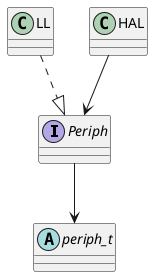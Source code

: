 @startuml
interface Periph
class LL
class HAL
abstract periph_t

Periph --> periph_t
LL ..|> Periph
HAL --> Periph
@enduml
